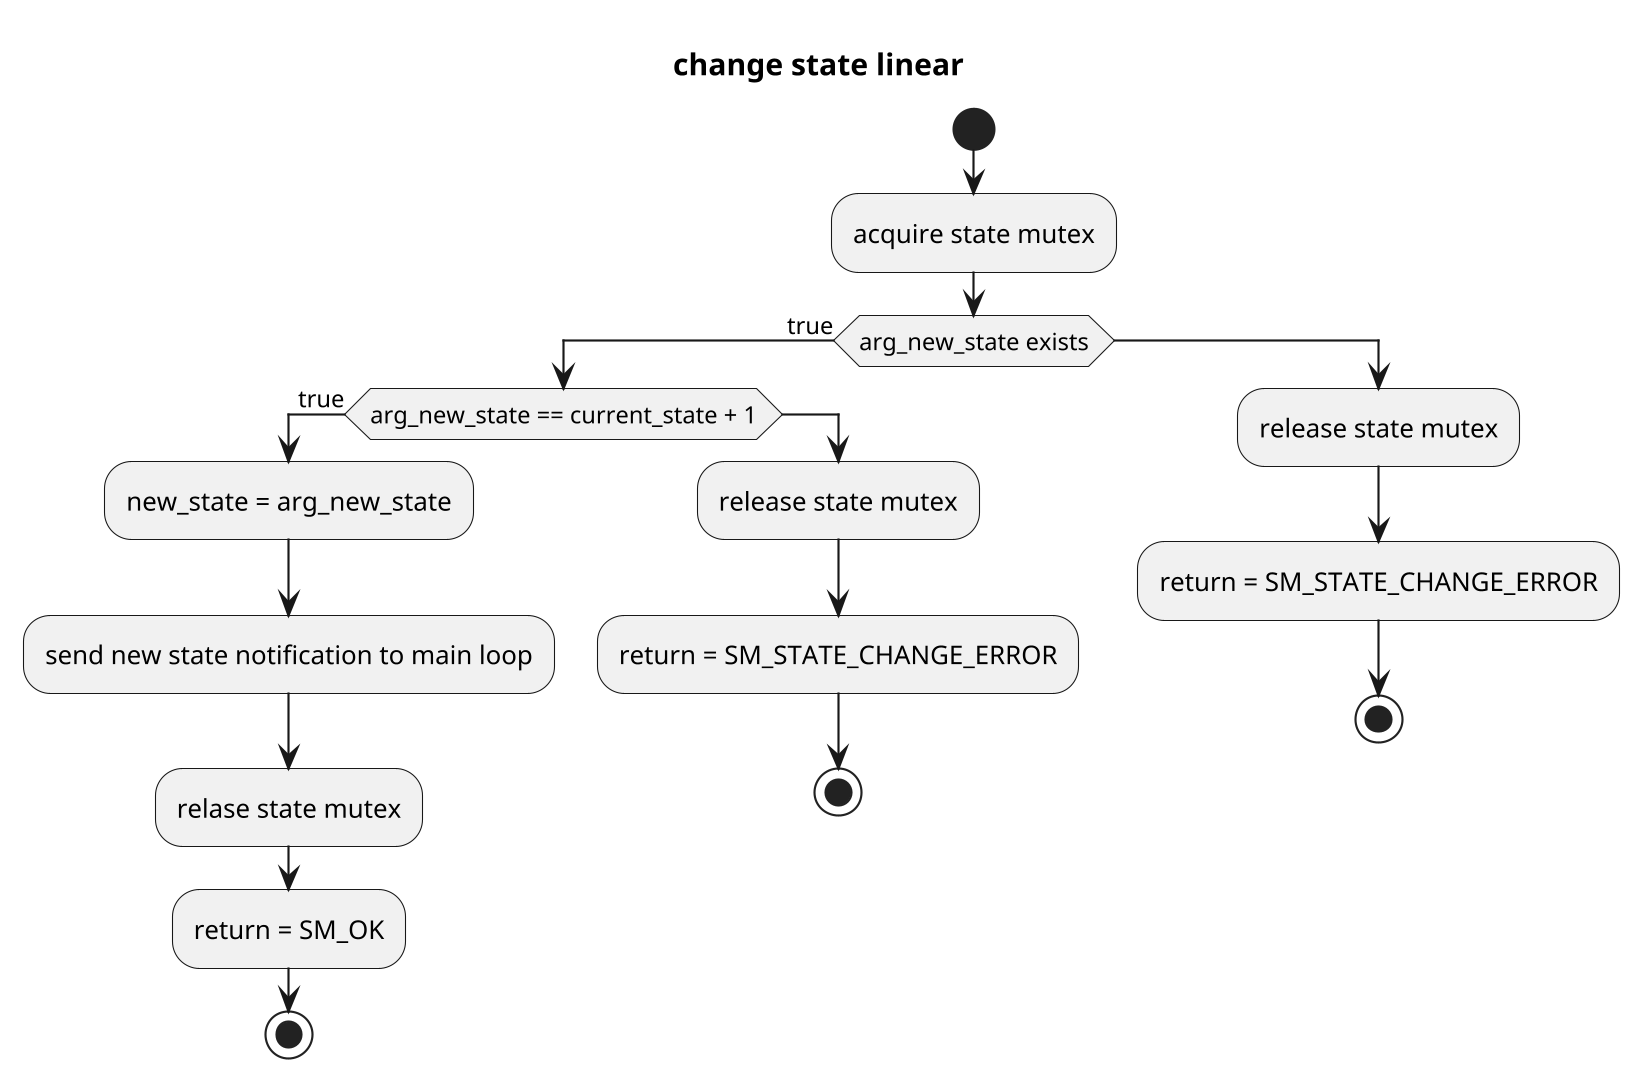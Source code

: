 @startuml
scale 1920 width
scale 1080 height 
title change state linear
!pragma useVerticalIf on
start
:acquire state mutex;
if (arg_new_state exists) then (true)
    if (arg_new_state == current_state + 1) then (true)
        :new_state = arg_new_state;
        :send new state notification to main loop;
        :relase state mutex;
        :return = SM_OK;
        stop
    else
        :release state mutex;
        :return = SM_STATE_CHANGE_ERROR;
        stop
    endif
else
    :release state mutex;
    :return = SM_STATE_CHANGE_ERROR;
    stop
endif

@enduml
